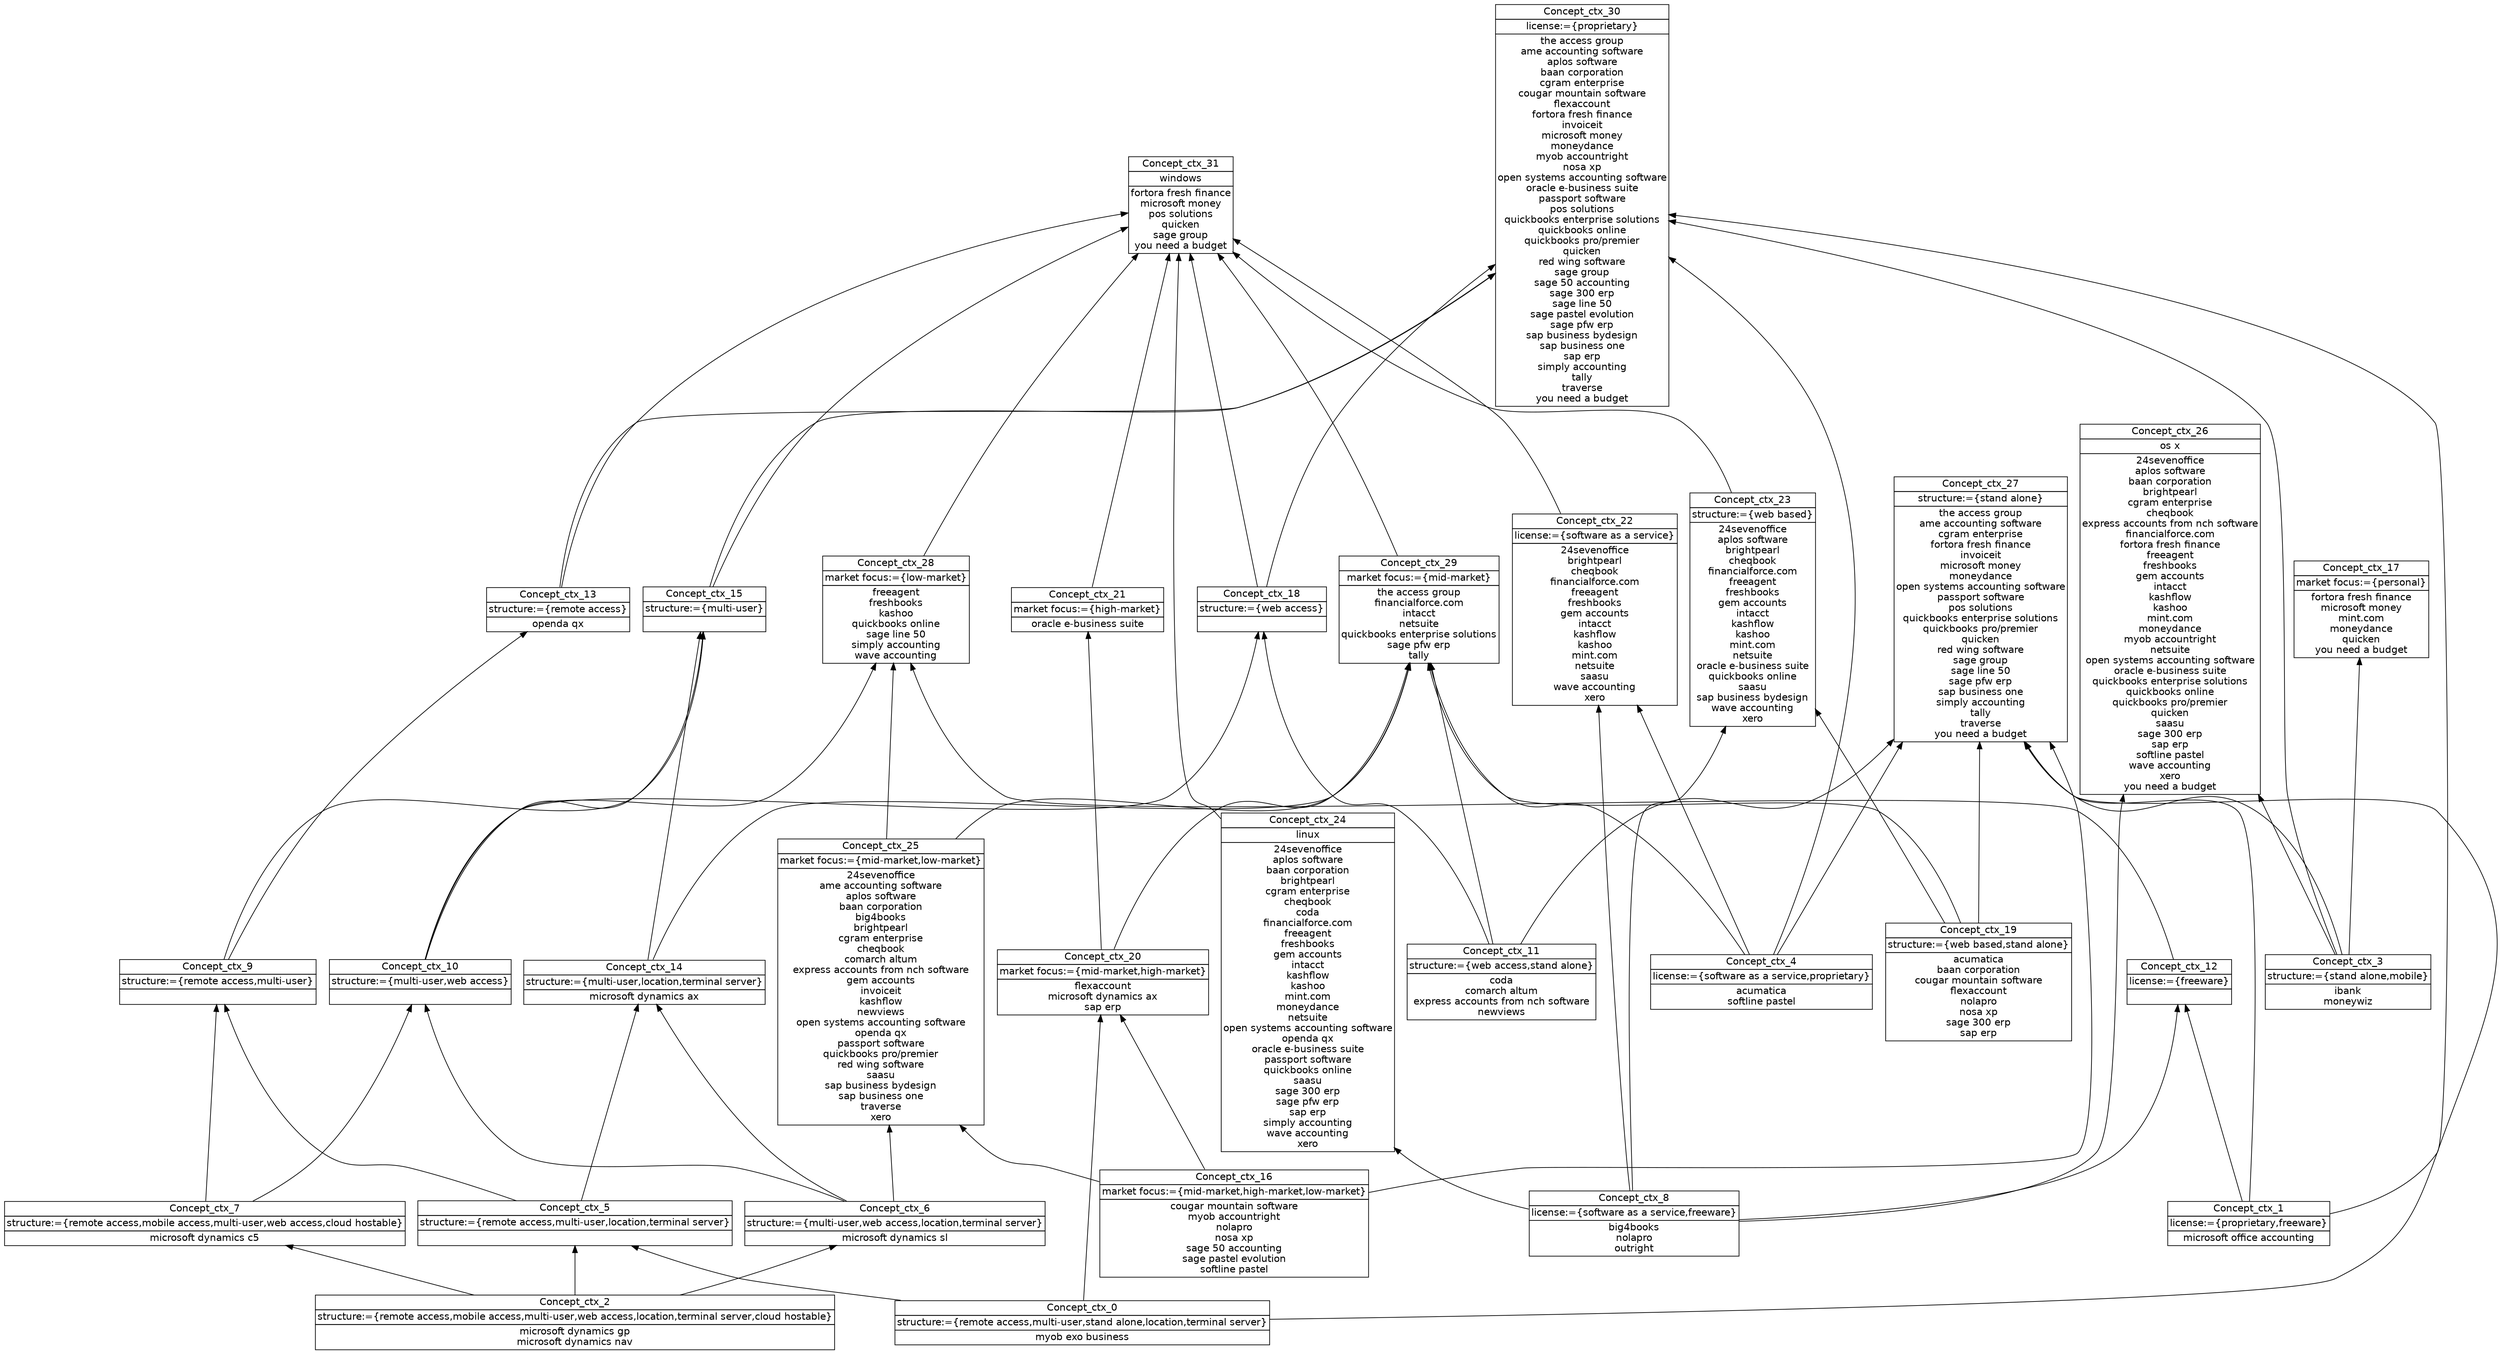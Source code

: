 digraph G { 
	rankdir=BT;
	margin=0;
	node [margin="0.03,0.03",fontname="DejaVu Sans"];
	ranksep=0.3;
	nodesep=0.2;
//graph[label="name:ctx,concept number:32,object number:69,attribute number:32"
3 [shape=none,label=<<table border="0" cellborder="1" cellspacing="0" port="p"><tr><td>Concept_ctx_1</td></tr><tr><td>license:={proprietary,freeware}<br/></td></tr><tr><td>microsoft office accounting<br/></td></tr></table>>];
30 [shape=none,label=<<table border="0" cellborder="1" cellspacing="0" port="p"><tr><td>Concept_ctx_0</td></tr><tr><td>structure:={remote access,multi-user,stand alone,location,terminal server}<br/></td></tr><tr><td>myob exo business<br/></td></tr></table>>];
21 [shape=none,label=<<table border="0" cellborder="1" cellspacing="0" port="p"><tr><td>Concept_ctx_3</td></tr><tr><td>structure:={stand alone,mobile}<br/></td></tr><tr><td>ibank<br/>moneywiz<br/></td></tr></table>>];
4 [shape=none,label=<<table border="0" cellborder="1" cellspacing="0" port="p"><tr><td>Concept_ctx_4</td></tr><tr><td>license:={software as a service,proprietary}<br/></td></tr><tr><td>acumatica<br/>softline pastel<br/></td></tr></table>>];
27 [shape=none,label=<<table border="0" cellborder="1" cellspacing="0" port="p"><tr><td>Concept_ctx_6</td></tr><tr><td>structure:={multi-user,web access,location,terminal server}<br/></td></tr><tr><td>microsoft dynamics sl<br/></td></tr></table>>];
28 [shape=none,label=<<table border="0" cellborder="1" cellspacing="0" port="p"><tr><td>Concept_ctx_5</td></tr><tr><td>structure:={remote access,multi-user,location,terminal server}<br/></td></tr><tr><td><br/></td></tr></table>>];
29 [shape=none,label=<<table border="0" cellborder="1" cellspacing="0" port="p"><tr><td>Concept_ctx_7</td></tr><tr><td>structure:={remote access,mobile access,multi-user,web access,cloud hostable}<br/></td></tr><tr><td>microsoft dynamics c5<br/></td></tr></table>>];
5 [shape=none,label=<<table border="0" cellborder="1" cellspacing="0" port="p"><tr><td>Concept_ctx_8</td></tr><tr><td>license:={software as a service,freeware}<br/></td></tr><tr><td>big4books<br/>nolapro<br/>outright<br/></td></tr></table>>];
2 [shape=none,label=<<table border="0" cellborder="1" cellspacing="0" port="p"><tr><td>Concept_ctx_12</td></tr><tr><td>license:={freeware}<br/></td></tr><tr><td><br/></td></tr></table>>];
23 [shape=none,label=<<table border="0" cellborder="1" cellspacing="0" port="p"><tr><td>Concept_ctx_11</td></tr><tr><td>structure:={web access,stand alone}<br/></td></tr><tr><td>coda<br/>comarch altum<br/>express accounts from nch software<br/>newviews<br/></td></tr></table>>];
24 [shape=none,label=<<table border="0" cellborder="1" cellspacing="0" port="p"><tr><td>Concept_ctx_9</td></tr><tr><td>structure:={remote access,multi-user}<br/></td></tr><tr><td><br/></td></tr></table>>];
25 [shape=none,label=<<table border="0" cellborder="1" cellspacing="0" port="p"><tr><td>Concept_ctx_10</td></tr><tr><td>structure:={multi-user,web access}<br/></td></tr><tr><td><br/></td></tr></table>>];
17 [shape=none,label=<<table border="0" cellborder="1" cellspacing="0" port="p"><tr><td>Concept_ctx_13</td></tr><tr><td>structure:={remote access}<br/></td></tr><tr><td>openda qx<br/></td></tr></table>>];
26 [shape=none,label=<<table border="0" cellborder="1" cellspacing="0" port="p"><tr><td>Concept_ctx_14</td></tr><tr><td>structure:={multi-user,location,terminal server}<br/></td></tr><tr><td>microsoft dynamics ax<br/></td></tr></table>>];
19 [shape=none,label=<<table border="0" cellborder="1" cellspacing="0" port="p"><tr><td>Concept_ctx_15</td></tr><tr><td>structure:={multi-user}<br/></td></tr><tr><td><br/></td></tr></table>>];
15 [shape=none,label=<<table border="0" cellborder="1" cellspacing="0" port="p"><tr><td>Concept_ctx_16</td></tr><tr><td>market focus:={mid-market,high-market,low-market}<br/></td></tr><tr><td>cougar mountain software<br/>myob accountright<br/>nolapro<br/>nosa xp<br/>sage 50 accounting<br/>sage pastel evolution<br/>softline pastel<br/></td></tr></table>>];
11 [shape=none,label=<<table border="0" cellborder="1" cellspacing="0" port="p"><tr><td>Concept_ctx_17</td></tr><tr><td>market focus:={personal}<br/></td></tr><tr><td>fortora fresh finance<br/>microsoft money<br/>mint.com<br/>moneydance<br/>quicken<br/>you need a budget<br/></td></tr></table>>];
20 [shape=none,label=<<table border="0" cellborder="1" cellspacing="0" port="p"><tr><td>Concept_ctx_18</td></tr><tr><td>structure:={web access}<br/></td></tr><tr><td><br/></td></tr></table>>];
22 [shape=none,label=<<table border="0" cellborder="1" cellspacing="0" port="p"><tr><td>Concept_ctx_19</td></tr><tr><td>structure:={web based,stand alone}<br/></td></tr><tr><td>acumatica<br/>baan corporation<br/>cougar mountain software<br/>flexaccount<br/>nolapro<br/>nosa xp<br/>sage 300 erp<br/>sap erp<br/></td></tr></table>>];
13 [shape=none,label=<<table border="0" cellborder="1" cellspacing="0" port="p"><tr><td>Concept_ctx_20</td></tr><tr><td>market focus:={mid-market,high-market}<br/></td></tr><tr><td>flexaccount<br/>microsoft dynamics ax<br/>sap erp<br/></td></tr></table>>];
10 [shape=none,label=<<table border="0" cellborder="1" cellspacing="0" port="p"><tr><td>Concept_ctx_21</td></tr><tr><td>market focus:={high-market}<br/></td></tr><tr><td>oracle e-business suite<br/></td></tr></table>>];
0 [shape=none,label=<<table border="0" cellborder="1" cellspacing="0" port="p"><tr><td>Concept_ctx_22</td></tr><tr><td>license:={software as a service}<br/></td></tr><tr><td>24sevenoffice<br/>brightpearl<br/>cheqbook<br/>financialforce.com<br/>freeagent<br/>freshbooks<br/>gem accounts<br/>intacct<br/>kashflow<br/>kashoo<br/>mint.com<br/>netsuite<br/>saasu<br/>wave accounting<br/>xero<br/></td></tr></table>>];
16 [shape=none,label=<<table border="0" cellborder="1" cellspacing="0" port="p"><tr><td>Concept_ctx_23</td></tr><tr><td>structure:={web based}<br/></td></tr><tr><td>24sevenoffice<br/>aplos software<br/>brightpearl<br/>cheqbook<br/>financialforce.com<br/>freeagent<br/>freshbooks<br/>gem accounts<br/>intacct<br/>kashflow<br/>kashoo<br/>mint.com<br/>netsuite<br/>oracle e-business suite<br/>quickbooks online<br/>saasu<br/>sap business bydesign<br/>wave accounting<br/>xero<br/></td></tr></table>>];
8 [shape=none,label=<<table border="0" cellborder="1" cellspacing="0" port="p"><tr><td>Concept_ctx_24</td></tr><tr><td>linux<br/></td></tr><tr><td>24sevenoffice<br/>aplos software<br/>baan corporation<br/>brightpearl<br/>cgram enterprise<br/>cheqbook<br/>coda<br/>financialforce.com<br/>freeagent<br/>freshbooks<br/>gem accounts<br/>intacct<br/>kashflow<br/>kashoo<br/>mint.com<br/>moneydance<br/>netsuite<br/>open systems accounting software<br/>openda qx<br/>oracle e-business suite<br/>passport software<br/>quickbooks online<br/>saasu<br/>sage 300 erp<br/>sage pfw erp<br/>sap erp<br/>simply accounting<br/>wave accounting<br/>xero<br/></td></tr></table>>];
14 [shape=none,label=<<table border="0" cellborder="1" cellspacing="0" port="p"><tr><td>Concept_ctx_25</td></tr><tr><td>market focus:={mid-market,low-market}<br/></td></tr><tr><td>24sevenoffice<br/>ame accounting software<br/>aplos software<br/>baan corporation<br/>big4books<br/>brightpearl<br/>cgram enterprise<br/>cheqbook<br/>comarch altum<br/>express accounts from nch software<br/>gem accounts<br/>invoiceit<br/>kashflow<br/>newviews<br/>open systems accounting software<br/>openda qx<br/>passport software<br/>quickbooks pro/premier<br/>red wing software<br/>saasu<br/>sap business bydesign<br/>sap business one<br/>traverse<br/>xero<br/></td></tr></table>>];
7 [shape=none,label=<<table border="0" cellborder="1" cellspacing="0" port="p"><tr><td>Concept_ctx_26</td></tr><tr><td>os x<br/></td></tr><tr><td>24sevenoffice<br/>aplos software<br/>baan corporation<br/>brightpearl<br/>cgram enterprise<br/>cheqbook<br/>express accounts from nch software<br/>financialforce.com<br/>fortora fresh finance<br/>freeagent<br/>freshbooks<br/>gem accounts<br/>intacct<br/>kashflow<br/>kashoo<br/>mint.com<br/>moneydance<br/>myob accountright<br/>netsuite<br/>open systems accounting software<br/>oracle e-business suite<br/>quickbooks enterprise solutions<br/>quickbooks online<br/>quickbooks pro/premier<br/>quicken<br/>saasu<br/>sage 300 erp<br/>sap erp<br/>softline pastel<br/>wave accounting<br/>xero<br/>you need a budget<br/></td></tr></table>>];
18 [shape=none,label=<<table border="0" cellborder="1" cellspacing="0" port="p"><tr><td>Concept_ctx_27</td></tr><tr><td>structure:={stand alone}<br/></td></tr><tr><td>the access group<br/>ame accounting software<br/>cgram enterprise<br/>fortora fresh finance<br/>invoiceit<br/>microsoft money<br/>moneydance<br/>open systems accounting software<br/>passport software<br/>pos solutions<br/>quickbooks enterprise solutions<br/>quickbooks pro/premier<br/>quicken<br/>red wing software<br/>sage group<br/>sage line 50<br/>sage pfw erp<br/>sap business one<br/>simply accounting<br/>tally<br/>traverse<br/>you need a budget<br/></td></tr></table>>];
12 [shape=none,label=<<table border="0" cellborder="1" cellspacing="0" port="p"><tr><td>Concept_ctx_28</td></tr><tr><td>market focus:={low-market}<br/></td></tr><tr><td>freeagent<br/>freshbooks<br/>kashoo<br/>quickbooks online<br/>sage line 50<br/>simply accounting<br/>wave accounting<br/></td></tr></table>>];
9 [shape=none,label=<<table border="0" cellborder="1" cellspacing="0" port="p"><tr><td>Concept_ctx_29</td></tr><tr><td>market focus:={mid-market}<br/></td></tr><tr><td>the access group<br/>financialforce.com<br/>intacct<br/>netsuite<br/>quickbooks enterprise solutions<br/>sage pfw erp<br/>tally<br/></td></tr></table>>];
1 [shape=none,label=<<table border="0" cellborder="1" cellspacing="0" port="p"><tr><td>Concept_ctx_30</td></tr><tr><td>license:={proprietary}<br/></td></tr><tr><td>the access group<br/>ame accounting software<br/>aplos software<br/>baan corporation<br/>cgram enterprise<br/>cougar mountain software<br/>flexaccount<br/>fortora fresh finance<br/>invoiceit<br/>microsoft money<br/>moneydance<br/>myob accountright<br/>nosa xp<br/>open systems accounting software<br/>oracle e-business suite<br/>passport software<br/>pos solutions<br/>quickbooks enterprise solutions<br/>quickbooks online<br/>quickbooks pro/premier<br/>quicken<br/>red wing software<br/>sage group<br/>sage 50 accounting<br/>sage 300 erp<br/>sage line 50<br/>sage pastel evolution<br/>sage pfw erp<br/>sap business bydesign<br/>sap business one<br/>sap erp<br/>simply accounting<br/>tally<br/>traverse<br/>you need a budget<br/></td></tr></table>>];
6 [shape=none,label=<<table border="0" cellborder="1" cellspacing="0" port="p"><tr><td>Concept_ctx_31</td></tr><tr><td>windows<br/></td></tr><tr><td>fortora fresh finance<br/>microsoft money<br/>pos solutions<br/>quicken<br/>sage group<br/>you need a budget<br/></td></tr></table>>];
31 [shape=none,label=<<table border="0" cellborder="1" cellspacing="0" port="p"><tr><td>Concept_ctx_2</td></tr><tr><td>structure:={remote access,mobile access,multi-user,web access,location,terminal server,cloud hostable}<br/></td></tr><tr><td>microsoft dynamics gp<br/>microsoft dynamics nav<br/></td></tr></table>>];
	31:p -> 27:p
	30:p -> 28:p
	31:p -> 28:p
	31:p -> 29:p
	5:p -> 2:p
	3:p -> 2:p
	29:p -> 24:p
	28:p -> 24:p
	27:p -> 25:p
	29:p -> 25:p
	24:p -> 17:p
	27:p -> 26:p
	28:p -> 26:p
	25:p -> 19:p
	26:p -> 19:p
	24:p -> 19:p
	21:p -> 11:p
	25:p -> 20:p
	23:p -> 20:p
	30:p -> 13:p
	15:p -> 13:p
	13:p -> 10:p
	5:p -> 0:p
	4:p -> 0:p
	5:p -> 16:p
	22:p -> 16:p
	5:p -> 8:p
	15:p -> 14:p
	27:p -> 14:p
	5:p -> 7:p
	21:p -> 7:p
	4:p -> 18:p
	23:p -> 18:p
	30:p -> 18:p
	15:p -> 18:p
	3:p -> 18:p
	22:p -> 18:p
	21:p -> 18:p
	2:p -> 12:p
	25:p -> 12:p
	14:p -> 12:p
	13:p -> 9:p
	26:p -> 9:p
	14:p -> 9:p
	4:p -> 9:p
	22:p -> 9:p
	23:p -> 9:p
	3:p -> 1:p
	4:p -> 1:p
	20:p -> 1:p
	21:p -> 1:p
	17:p -> 1:p
	19:p -> 1:p
	9:p -> 6:p
	20:p -> 6:p
	12:p -> 6:p
	17:p -> 6:p
	16:p -> 6:p
	8:p -> 6:p
	10:p -> 6:p
	0:p -> 6:p
	19:p -> 6:p
}